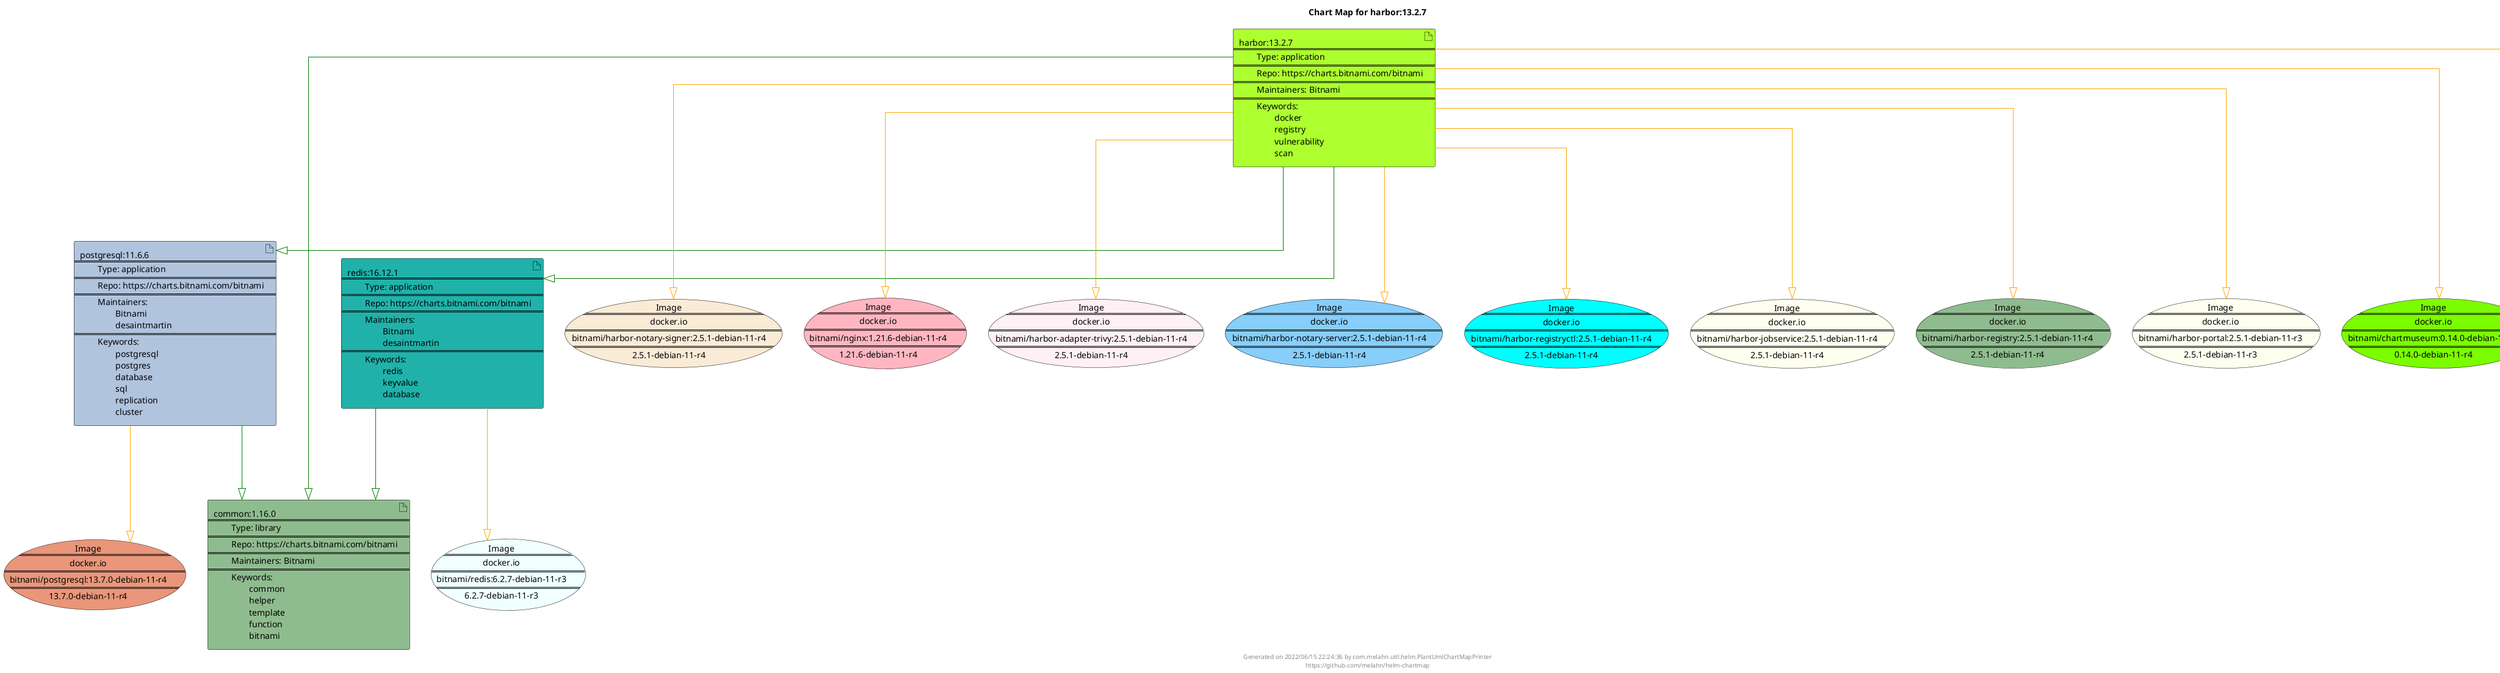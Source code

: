 @startuml
skinparam linetype ortho
skinparam backgroundColor white
skinparam usecaseBorderColor black
skinparam usecaseArrowColor LightSlateGray
skinparam artifactBorderColor black
skinparam artifactArrowColor LightSlateGray

title Chart Map for harbor:13.2.7

'There are 4 referenced Helm Charts
artifact "postgresql:11.6.6\n====\n\tType: application\n====\n\tRepo: https://charts.bitnami.com/bitnami\n====\n\tMaintainers: \n\t\tBitnami\n\t\tdesaintmartin\n====\n\tKeywords: \n\t\tpostgresql\n\t\tpostgres\n\t\tdatabase\n\t\tsql\n\t\treplication\n\t\tcluster" as postgresql_11_6_6 #LightSteelBlue
artifact "redis:16.12.1\n====\n\tType: application\n====\n\tRepo: https://charts.bitnami.com/bitnami\n====\n\tMaintainers: \n\t\tBitnami\n\t\tdesaintmartin\n====\n\tKeywords: \n\t\tredis\n\t\tkeyvalue\n\t\tdatabase" as redis_16_12_1 #LightSeaGreen
artifact "harbor:13.2.7\n====\n\tType: application\n====\n\tRepo: https://charts.bitnami.com/bitnami\n====\n\tMaintainers: Bitnami\n====\n\tKeywords: \n\t\tdocker\n\t\tregistry\n\t\tvulnerability\n\t\tscan" as harbor_13_2_7 #GreenYellow
artifact "common:1.16.0\n====\n\tType: library\n====\n\tRepo: https://charts.bitnami.com/bitnami\n====\n\tMaintainers: Bitnami\n====\n\tKeywords: \n\t\tcommon\n\t\thelper\n\t\ttemplate\n\t\tfunction\n\t\tbitnami" as common_1_16_0 #DarkSeaGreen

'There are 12 referenced Docker Images
usecase "Image\n====\ndocker.io\n====\nbitnami/harbor-notary-signer:2.5.1-debian-11-r4\n====\n2.5.1-debian-11-r4" as docker_io_bitnami_harbor_notary_signer_2_5_1_debian_11_r4 #AntiqueWhite
usecase "Image\n====\ndocker.io\n====\nbitnami/postgresql:13.7.0-debian-11-r4\n====\n13.7.0-debian-11-r4" as docker_io_bitnami_postgresql_13_7_0_debian_11_r4 #DarkSalmon
usecase "Image\n====\ndocker.io\n====\nbitnami/redis:6.2.7-debian-11-r3\n====\n6.2.7-debian-11-r3" as docker_io_bitnami_redis_6_2_7_debian_11_r3 #Azure
usecase "Image\n====\ndocker.io\n====\nbitnami/nginx:1.21.6-debian-11-r4\n====\n1.21.6-debian-11-r4" as docker_io_bitnami_nginx_1_21_6_debian_11_r4 #LightPink
usecase "Image\n====\ndocker.io\n====\nbitnami/harbor-adapter-trivy:2.5.1-debian-11-r4\n====\n2.5.1-debian-11-r4" as docker_io_bitnami_harbor_adapter_trivy_2_5_1_debian_11_r4 #LavenderBlush
usecase "Image\n====\ndocker.io\n====\nbitnami/harbor-notary-server:2.5.1-debian-11-r4\n====\n2.5.1-debian-11-r4" as docker_io_bitnami_harbor_notary_server_2_5_1_debian_11_r4 #LightSkyBlue
usecase "Image\n====\ndocker.io\n====\nbitnami/harbor-registryctl:2.5.1-debian-11-r4\n====\n2.5.1-debian-11-r4" as docker_io_bitnami_harbor_registryctl_2_5_1_debian_11_r4 #Cyan
usecase "Image\n====\ndocker.io\n====\nbitnami/harbor-jobservice:2.5.1-debian-11-r4\n====\n2.5.1-debian-11-r4" as docker_io_bitnami_harbor_jobservice_2_5_1_debian_11_r4 #Ivory
usecase "Image\n====\ndocker.io\n====\nbitnami/harbor-registry:2.5.1-debian-11-r4\n====\n2.5.1-debian-11-r4" as docker_io_bitnami_harbor_registry_2_5_1_debian_11_r4 #DarkSeaGreen
usecase "Image\n====\ndocker.io\n====\nbitnami/harbor-portal:2.5.1-debian-11-r3\n====\n2.5.1-debian-11-r3" as docker_io_bitnami_harbor_portal_2_5_1_debian_11_r3 #Ivory
usecase "Image\n====\ndocker.io\n====\nbitnami/chartmuseum:0.14.0-debian-11-r4\n====\n0.14.0-debian-11-r4" as docker_io_bitnami_chartmuseum_0_14_0_debian_11_r4 #LawnGreen
usecase "Image\n====\ndocker.io\n====\nbitnami/harbor-core:2.5.1-debian-11-r4\n====\n2.5.1-debian-11-r4" as docker_io_bitnami_harbor_core_2_5_1_debian_11_r4 #Darkorange

'Chart Dependencies
harbor_13_2_7--[#green]-|>postgresql_11_6_6
postgresql_11_6_6--[#green]-|>common_1_16_0
harbor_13_2_7--[#green]-|>common_1_16_0
harbor_13_2_7--[#green]-|>redis_16_12_1
redis_16_12_1--[#green]-|>common_1_16_0
postgresql_11_6_6--[#orange]-|>docker_io_bitnami_postgresql_13_7_0_debian_11_r4
redis_16_12_1--[#orange]-|>docker_io_bitnami_redis_6_2_7_debian_11_r3
harbor_13_2_7--[#orange]-|>docker_io_bitnami_harbor_notary_signer_2_5_1_debian_11_r4
harbor_13_2_7--[#orange]-|>docker_io_bitnami_harbor_registryctl_2_5_1_debian_11_r4
harbor_13_2_7--[#orange]-|>docker_io_bitnami_chartmuseum_0_14_0_debian_11_r4
harbor_13_2_7--[#orange]-|>docker_io_bitnami_harbor_core_2_5_1_debian_11_r4
harbor_13_2_7--[#orange]-|>docker_io_bitnami_nginx_1_21_6_debian_11_r4
harbor_13_2_7--[#orange]-|>docker_io_bitnami_harbor_adapter_trivy_2_5_1_debian_11_r4
harbor_13_2_7--[#orange]-|>docker_io_bitnami_harbor_jobservice_2_5_1_debian_11_r4
harbor_13_2_7--[#orange]-|>docker_io_bitnami_harbor_notary_server_2_5_1_debian_11_r4
harbor_13_2_7--[#orange]-|>docker_io_bitnami_harbor_portal_2_5_1_debian_11_r3
harbor_13_2_7--[#orange]-|>docker_io_bitnami_harbor_registry_2_5_1_debian_11_r4

center footer Generated on 2022/06/15 22:24:36 by com.melahn.util.helm.PlantUmlChartMapPrinter\nhttps://github.com/melahn/helm-chartmap
@enduml
